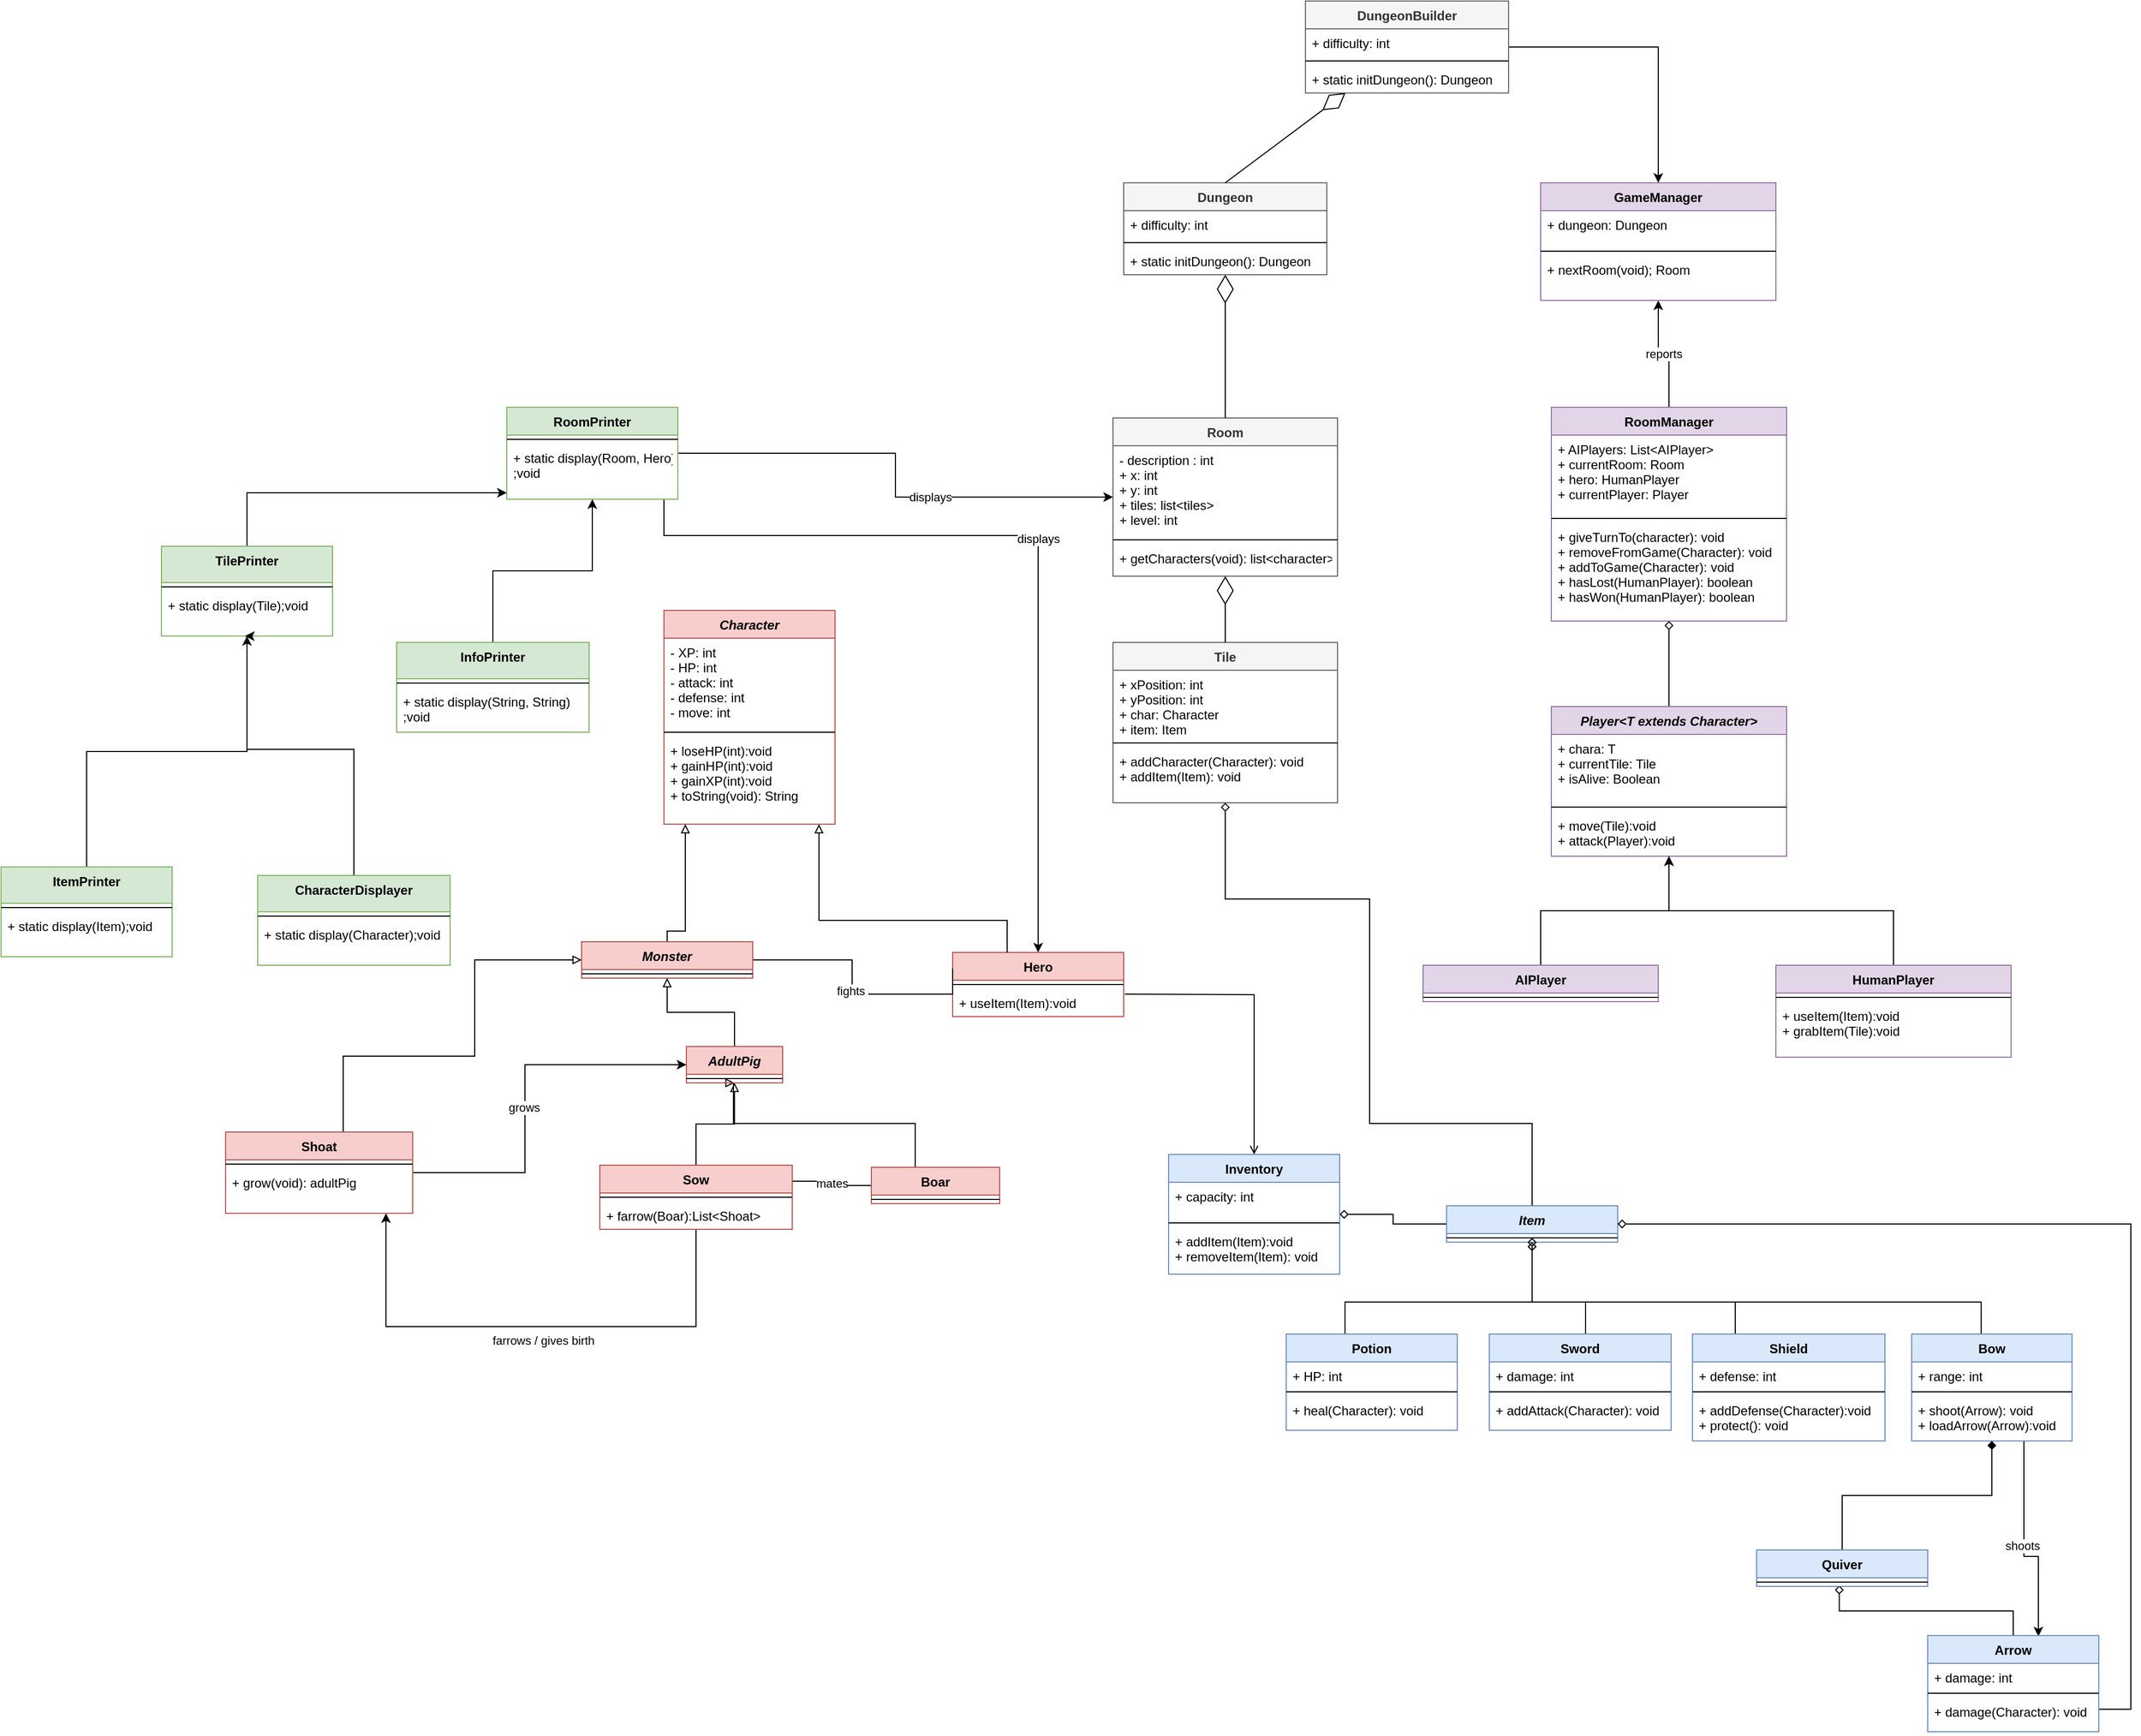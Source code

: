 <mxfile version="15.8.2" type="device"><diagram id="C5RBs43oDa-KdzZeNtuy" name="Page-1"><mxGraphModel dx="2862" dy="2024" grid="1" gridSize="10" guides="1" tooltips="1" connect="1" arrows="1" fold="1" page="1" pageScale="1" pageWidth="827" pageHeight="1169" math="0" shadow="0"><root><mxCell id="WIyWlLk6GJQsqaUBKTNV-0"/><mxCell id="WIyWlLk6GJQsqaUBKTNV-1" parent="WIyWlLk6GJQsqaUBKTNV-0"/><mxCell id="Ra0WpNmcFtBST2cFeMAc-4" value="Dungeon" style="swimlane;fontStyle=1;align=center;verticalAlign=top;childLayout=stackLayout;horizontal=1;startSize=26;horizontalStack=0;resizeParent=1;resizeParentMax=0;resizeLast=0;collapsible=1;marginBottom=0;fillColor=#f5f5f5;fontColor=#333333;strokeColor=#666666;" parent="WIyWlLk6GJQsqaUBKTNV-1" vertex="1"><mxGeometry x="590" y="30" width="190" height="86" as="geometry"/></mxCell><mxCell id="Ra0WpNmcFtBST2cFeMAc-5" value="+ difficulty: int" style="text;strokeColor=none;fillColor=none;align=left;verticalAlign=top;spacingLeft=4;spacingRight=4;overflow=hidden;rotatable=0;points=[[0,0.5],[1,0.5]];portConstraint=eastwest;" parent="Ra0WpNmcFtBST2cFeMAc-4" vertex="1"><mxGeometry y="26" width="190" height="26" as="geometry"/></mxCell><mxCell id="Ra0WpNmcFtBST2cFeMAc-6" value="" style="line;strokeWidth=1;fillColor=none;align=left;verticalAlign=middle;spacingTop=-1;spacingLeft=3;spacingRight=3;rotatable=0;labelPosition=right;points=[];portConstraint=eastwest;" parent="Ra0WpNmcFtBST2cFeMAc-4" vertex="1"><mxGeometry y="52" width="190" height="8" as="geometry"/></mxCell><mxCell id="Ra0WpNmcFtBST2cFeMAc-7" value="+ static initDungeon(): Dungeon" style="text;strokeColor=none;fillColor=none;align=left;verticalAlign=top;spacingLeft=4;spacingRight=4;overflow=hidden;rotatable=0;points=[[0,0.5],[1,0.5]];portConstraint=eastwest;" parent="Ra0WpNmcFtBST2cFeMAc-4" vertex="1"><mxGeometry y="60" width="190" height="26" as="geometry"/></mxCell><mxCell id="Ra0WpNmcFtBST2cFeMAc-8" value="Room" style="swimlane;fontStyle=1;align=center;verticalAlign=top;childLayout=stackLayout;horizontal=1;startSize=26;horizontalStack=0;resizeParent=1;resizeParentMax=0;resizeLast=0;collapsible=1;marginBottom=0;fillColor=#f5f5f5;fontColor=#333333;strokeColor=#666666;" parent="WIyWlLk6GJQsqaUBKTNV-1" vertex="1"><mxGeometry x="580" y="250" width="210" height="148" as="geometry"/></mxCell><mxCell id="gH329OQUfwkuAXoBpwUW-0" value="- description : int&#10;+ x: int&#10;+ y: int&#10;+ tiles: list&lt;tiles&gt;&#10;+ level: int" style="text;strokeColor=none;fillColor=none;align=left;verticalAlign=top;spacingLeft=4;spacingRight=4;overflow=hidden;rotatable=0;points=[[0,0.5],[1,0.5]];portConstraint=eastwest;fontColor=default;" parent="Ra0WpNmcFtBST2cFeMAc-8" vertex="1"><mxGeometry y="26" width="210" height="84" as="geometry"/></mxCell><mxCell id="Ra0WpNmcFtBST2cFeMAc-10" value="" style="line;strokeWidth=1;fillColor=none;align=left;verticalAlign=middle;spacingTop=-1;spacingLeft=3;spacingRight=3;rotatable=0;labelPosition=right;points=[];portConstraint=eastwest;" parent="Ra0WpNmcFtBST2cFeMAc-8" vertex="1"><mxGeometry y="110" width="210" height="8" as="geometry"/></mxCell><mxCell id="Ra0WpNmcFtBST2cFeMAc-11" value="+ getCharacters(void): list&lt;character&gt;" style="text;strokeColor=none;fillColor=none;align=left;verticalAlign=top;spacingLeft=4;spacingRight=4;overflow=hidden;rotatable=0;points=[[0,0.5],[1,0.5]];portConstraint=eastwest;fontColor=default;" parent="Ra0WpNmcFtBST2cFeMAc-8" vertex="1"><mxGeometry y="118" width="210" height="30" as="geometry"/></mxCell><mxCell id="Ra0WpNmcFtBST2cFeMAc-12" value="Tile" style="swimlane;fontStyle=1;align=center;verticalAlign=top;childLayout=stackLayout;horizontal=1;startSize=26;horizontalStack=0;resizeParent=1;resizeParentMax=0;resizeLast=0;collapsible=1;marginBottom=0;fillColor=#f5f5f5;fontColor=#333333;strokeColor=#666666;" parent="WIyWlLk6GJQsqaUBKTNV-1" vertex="1"><mxGeometry x="580" y="460" width="210" height="150" as="geometry"/></mxCell><mxCell id="Ra0WpNmcFtBST2cFeMAc-13" value="+ xPosition: int&#10;+ yPosition: int&#10;+ char: Character&#10;+ item: Item" style="text;strokeColor=none;fillColor=none;align=left;verticalAlign=top;spacingLeft=4;spacingRight=4;overflow=hidden;rotatable=0;points=[[0,0.5],[1,0.5]];portConstraint=eastwest;fontColor=default;" parent="Ra0WpNmcFtBST2cFeMAc-12" vertex="1"><mxGeometry y="26" width="210" height="64" as="geometry"/></mxCell><mxCell id="Ra0WpNmcFtBST2cFeMAc-14" value="" style="line;strokeWidth=1;fillColor=none;align=left;verticalAlign=middle;spacingTop=-1;spacingLeft=3;spacingRight=3;rotatable=0;labelPosition=right;points=[];portConstraint=eastwest;" parent="Ra0WpNmcFtBST2cFeMAc-12" vertex="1"><mxGeometry y="90" width="210" height="8" as="geometry"/></mxCell><mxCell id="Ra0WpNmcFtBST2cFeMAc-15" value="+ addCharacter(Character): void&#10;+ addItem(Item): void" style="text;strokeColor=none;fillColor=none;align=left;verticalAlign=top;spacingLeft=4;spacingRight=4;overflow=hidden;rotatable=0;points=[[0,0.5],[1,0.5]];portConstraint=eastwest;fontColor=default;" parent="Ra0WpNmcFtBST2cFeMAc-12" vertex="1"><mxGeometry y="98" width="210" height="52" as="geometry"/></mxCell><mxCell id="Ra0WpNmcFtBST2cFeMAc-17" value="" style="endArrow=diamondThin;endFill=0;endSize=24;html=1;rounded=0;exitX=0.5;exitY=0;exitDx=0;exitDy=0;" parent="WIyWlLk6GJQsqaUBKTNV-1" source="Ra0WpNmcFtBST2cFeMAc-8" target="Ra0WpNmcFtBST2cFeMAc-4" edge="1"><mxGeometry width="160" relative="1" as="geometry"><mxPoint x="600" y="260" as="sourcePoint"/><mxPoint x="760" y="260" as="targetPoint"/></mxGeometry></mxCell><mxCell id="Ra0WpNmcFtBST2cFeMAc-18" value="" style="endArrow=diamondThin;endFill=0;endSize=24;html=1;rounded=0;exitX=0.5;exitY=0;exitDx=0;exitDy=0;" parent="WIyWlLk6GJQsqaUBKTNV-1" source="Ra0WpNmcFtBST2cFeMAc-12" target="Ra0WpNmcFtBST2cFeMAc-8" edge="1"><mxGeometry width="160" relative="1" as="geometry"><mxPoint x="662" y="428" as="sourcePoint"/><mxPoint x="662" y="346" as="targetPoint"/></mxGeometry></mxCell><mxCell id="Ra0WpNmcFtBST2cFeMAc-20" value="Character" style="swimlane;fontStyle=3;align=center;verticalAlign=top;childLayout=stackLayout;horizontal=1;startSize=26;horizontalStack=0;resizeParent=1;resizeParentMax=0;resizeLast=0;collapsible=1;marginBottom=0;fillColor=#f8cecc;strokeColor=#b85450;fontColor=default;" parent="WIyWlLk6GJQsqaUBKTNV-1" vertex="1"><mxGeometry x="160" y="430" width="160" height="200" as="geometry"/></mxCell><mxCell id="Ra0WpNmcFtBST2cFeMAc-21" value="- XP: int&#10;- HP: int&#10;- attack: int&#10;- defense: int&#10;- move: int" style="text;strokeColor=none;fillColor=none;align=left;verticalAlign=top;spacingLeft=4;spacingRight=4;overflow=hidden;rotatable=0;points=[[0,0.5],[1,0.5]];portConstraint=eastwest;" parent="Ra0WpNmcFtBST2cFeMAc-20" vertex="1"><mxGeometry y="26" width="160" height="84" as="geometry"/></mxCell><mxCell id="Ra0WpNmcFtBST2cFeMAc-22" value="" style="line;strokeWidth=1;fillColor=none;align=left;verticalAlign=middle;spacingTop=-1;spacingLeft=3;spacingRight=3;rotatable=0;labelPosition=right;points=[];portConstraint=eastwest;" parent="Ra0WpNmcFtBST2cFeMAc-20" vertex="1"><mxGeometry y="110" width="160" height="8" as="geometry"/></mxCell><mxCell id="Ra0WpNmcFtBST2cFeMAc-23" value="+ loseHP(int):void&#10;+ gainHP(int):void&#10;+ gainXP(int):void&#10;+ toString(void): String" style="text;strokeColor=none;fillColor=none;align=left;verticalAlign=top;spacingLeft=4;spacingRight=4;overflow=hidden;rotatable=0;points=[[0,0.5],[1,0.5]];portConstraint=eastwest;fontColor=default;" parent="Ra0WpNmcFtBST2cFeMAc-20" vertex="1"><mxGeometry y="118" width="160" height="82" as="geometry"/></mxCell><mxCell id="Ra0WpNmcFtBST2cFeMAc-71" style="edgeStyle=orthogonalEdgeStyle;rounded=0;orthogonalLoop=1;jettySize=auto;html=1;entryX=0.5;entryY=0;entryDx=0;entryDy=0;endArrow=open;endFill=0;" parent="WIyWlLk6GJQsqaUBKTNV-1" target="Ra0WpNmcFtBST2cFeMAc-66" edge="1"><mxGeometry relative="1" as="geometry"><mxPoint x="591" y="789" as="sourcePoint"/><mxPoint x="811" y="789" as="targetPoint"/></mxGeometry></mxCell><mxCell id="Ra0WpNmcFtBST2cFeMAc-24" value="Hero" style="swimlane;fontStyle=1;align=center;verticalAlign=top;childLayout=stackLayout;horizontal=1;startSize=26;horizontalStack=0;resizeParent=1;resizeParentMax=0;resizeLast=0;collapsible=1;marginBottom=0;fillColor=#f8cecc;strokeColor=#b85450;fontColor=default;" parent="WIyWlLk6GJQsqaUBKTNV-1" vertex="1"><mxGeometry x="430" y="750" width="160" height="60" as="geometry"/></mxCell><mxCell id="Ra0WpNmcFtBST2cFeMAc-26" value="" style="line;strokeWidth=1;fillColor=none;align=left;verticalAlign=middle;spacingTop=-1;spacingLeft=3;spacingRight=3;rotatable=0;labelPosition=right;points=[];portConstraint=eastwest;" parent="Ra0WpNmcFtBST2cFeMAc-24" vertex="1"><mxGeometry y="26" width="160" height="8" as="geometry"/></mxCell><mxCell id="NSL0CPx2cBT7CAXPRguI-1" value="+ useItem(Item):void" style="text;strokeColor=none;fillColor=none;align=left;verticalAlign=top;spacingLeft=4;spacingRight=4;overflow=hidden;rotatable=0;points=[[0,0.5],[1,0.5]];portConstraint=eastwest;" parent="Ra0WpNmcFtBST2cFeMAc-24" vertex="1"><mxGeometry y="34" width="160" height="26" as="geometry"/></mxCell><mxCell id="Ra0WpNmcFtBST2cFeMAc-59" value="fights&amp;nbsp;" style="edgeStyle=orthogonalEdgeStyle;rounded=0;orthogonalLoop=1;jettySize=auto;html=1;entryX=0;entryY=0.25;entryDx=0;entryDy=0;endArrow=none;endFill=0;strokeColor=default;labelBackgroundColor=default;fontColor=default;" parent="WIyWlLk6GJQsqaUBKTNV-1" source="Ra0WpNmcFtBST2cFeMAc-28" target="Ra0WpNmcFtBST2cFeMAc-24" edge="1"><mxGeometry relative="1" as="geometry"><Array as="points"><mxPoint x="336" y="757"/><mxPoint x="336" y="789"/><mxPoint x="430" y="789"/></Array></mxGeometry></mxCell><mxCell id="Ra0WpNmcFtBST2cFeMAc-60" style="edgeStyle=orthogonalEdgeStyle;rounded=0;orthogonalLoop=1;jettySize=auto;html=1;endArrow=block;endFill=0;strokeColor=default;labelBackgroundColor=default;fontColor=default;" parent="WIyWlLk6GJQsqaUBKTNV-1" source="Ra0WpNmcFtBST2cFeMAc-28" target="Ra0WpNmcFtBST2cFeMAc-20" edge="1"><mxGeometry relative="1" as="geometry"><Array as="points"><mxPoint x="163" y="730"/><mxPoint x="180" y="730"/></Array></mxGeometry></mxCell><mxCell id="Ra0WpNmcFtBST2cFeMAc-28" value="Monster" style="swimlane;fontStyle=3;align=center;verticalAlign=top;childLayout=stackLayout;horizontal=1;startSize=26;horizontalStack=0;resizeParent=1;resizeParentMax=0;resizeLast=0;collapsible=1;marginBottom=0;fillColor=#f8cecc;strokeColor=#b85450;" parent="WIyWlLk6GJQsqaUBKTNV-1" vertex="1"><mxGeometry x="83" y="740" width="160" height="34" as="geometry"/></mxCell><mxCell id="Ra0WpNmcFtBST2cFeMAc-30" value="" style="line;strokeWidth=1;fillColor=none;align=left;verticalAlign=middle;spacingTop=-1;spacingLeft=3;spacingRight=3;rotatable=0;labelPosition=right;points=[];portConstraint=eastwest;" parent="Ra0WpNmcFtBST2cFeMAc-28" vertex="1"><mxGeometry y="26" width="160" height="8" as="geometry"/></mxCell><mxCell id="gH329OQUfwkuAXoBpwUW-19" style="edgeStyle=orthogonalEdgeStyle;rounded=0;orthogonalLoop=1;jettySize=auto;html=1;labelBackgroundColor=default;fontColor=default;strokeColor=default;endArrow=block;endFill=0;" parent="WIyWlLk6GJQsqaUBKTNV-1" source="Ra0WpNmcFtBST2cFeMAc-38" target="gH329OQUfwkuAXoBpwUW-26" edge="1"><mxGeometry relative="1" as="geometry"/></mxCell><mxCell id="gH329OQUfwkuAXoBpwUW-31" value="farrows / gives birth" style="edgeStyle=orthogonalEdgeStyle;rounded=0;orthogonalLoop=1;jettySize=auto;html=1;labelBackgroundColor=default;fontColor=default;endArrow=classic;endFill=1;strokeColor=default;" parent="WIyWlLk6GJQsqaUBKTNV-1" source="Ra0WpNmcFtBST2cFeMAc-38" target="gH329OQUfwkuAXoBpwUW-22" edge="1"><mxGeometry x="-0.039" y="13" relative="1" as="geometry"><Array as="points"><mxPoint x="190" y="1100"/><mxPoint x="-100" y="1100"/></Array><mxPoint as="offset"/></mxGeometry></mxCell><mxCell id="gH329OQUfwkuAXoBpwUW-33" value="mates" style="edgeStyle=orthogonalEdgeStyle;rounded=0;orthogonalLoop=1;jettySize=auto;html=1;labelBackgroundColor=default;fontColor=default;endArrow=none;endFill=0;strokeColor=default;exitX=1;exitY=0.25;exitDx=0;exitDy=0;" parent="WIyWlLk6GJQsqaUBKTNV-1" source="Ra0WpNmcFtBST2cFeMAc-38" target="Ra0WpNmcFtBST2cFeMAc-40" edge="1"><mxGeometry relative="1" as="geometry"/></mxCell><mxCell id="Ra0WpNmcFtBST2cFeMAc-38" value="Sow" style="swimlane;fontStyle=1;align=center;verticalAlign=top;childLayout=stackLayout;horizontal=1;startSize=26;horizontalStack=0;resizeParent=1;resizeParentMax=0;resizeLast=0;collapsible=1;marginBottom=0;fillColor=#f8cecc;strokeColor=#b85450;fontColor=default;" parent="WIyWlLk6GJQsqaUBKTNV-1" vertex="1"><mxGeometry x="100" y="949" width="180" height="60" as="geometry"/></mxCell><mxCell id="Ra0WpNmcFtBST2cFeMAc-39" value="" style="line;strokeWidth=1;fillColor=none;align=left;verticalAlign=middle;spacingTop=-1;spacingLeft=3;spacingRight=3;rotatable=0;labelPosition=right;points=[];portConstraint=eastwest;" parent="Ra0WpNmcFtBST2cFeMAc-38" vertex="1"><mxGeometry y="26" width="180" height="8" as="geometry"/></mxCell><mxCell id="gH329OQUfwkuAXoBpwUW-21" value="+ farrow(Boar):List&lt;Shoat&gt;" style="text;strokeColor=none;fillColor=none;align=left;verticalAlign=top;spacingLeft=4;spacingRight=4;overflow=hidden;rotatable=0;points=[[0,0.5],[1,0.5]];portConstraint=eastwest;fontColor=default;" parent="Ra0WpNmcFtBST2cFeMAc-38" vertex="1"><mxGeometry y="34" width="180" height="26" as="geometry"/></mxCell><mxCell id="gH329OQUfwkuAXoBpwUW-20" style="edgeStyle=orthogonalEdgeStyle;rounded=0;orthogonalLoop=1;jettySize=auto;html=1;labelBackgroundColor=default;fontColor=default;strokeColor=default;entryX=0.5;entryY=1;entryDx=0;entryDy=0;endArrow=block;endFill=0;" parent="WIyWlLk6GJQsqaUBKTNV-1" source="Ra0WpNmcFtBST2cFeMAc-40" target="gH329OQUfwkuAXoBpwUW-26" edge="1"><mxGeometry relative="1" as="geometry"><Array as="points"><mxPoint x="395" y="910"/><mxPoint x="225" y="910"/></Array></mxGeometry></mxCell><mxCell id="Ra0WpNmcFtBST2cFeMAc-40" value="Boar" style="swimlane;fontStyle=1;align=center;verticalAlign=top;childLayout=stackLayout;horizontal=1;startSize=26;horizontalStack=0;resizeParent=1;resizeParentMax=0;resizeLast=0;collapsible=1;marginBottom=0;fillColor=#f8cecc;strokeColor=#b85450;fontColor=default;" parent="WIyWlLk6GJQsqaUBKTNV-1" vertex="1"><mxGeometry x="354" y="951" width="120" height="34" as="geometry"/></mxCell><mxCell id="Ra0WpNmcFtBST2cFeMAc-41" value="" style="line;strokeWidth=1;fillColor=none;align=left;verticalAlign=middle;spacingTop=-1;spacingLeft=3;spacingRight=3;rotatable=0;labelPosition=right;points=[];portConstraint=eastwest;" parent="Ra0WpNmcFtBST2cFeMAc-40" vertex="1"><mxGeometry y="26" width="120" height="8" as="geometry"/></mxCell><mxCell id="Ra0WpNmcFtBST2cFeMAc-66" value="Inventory" style="swimlane;fontStyle=1;align=center;verticalAlign=top;childLayout=stackLayout;horizontal=1;startSize=26;horizontalStack=0;resizeParent=1;resizeParentMax=0;resizeLast=0;collapsible=1;marginBottom=0;fillColor=#dae8fc;strokeColor=#6c8ebf;fontColor=default;" parent="WIyWlLk6GJQsqaUBKTNV-1" vertex="1"><mxGeometry x="632" y="939" width="160" height="112" as="geometry"/></mxCell><mxCell id="NSL0CPx2cBT7CAXPRguI-3" value="+ capacity: int" style="text;strokeColor=none;fillColor=none;align=left;verticalAlign=top;spacingLeft=4;spacingRight=4;overflow=hidden;rotatable=0;points=[[0,0.5],[1,0.5]];portConstraint=eastwest;" parent="Ra0WpNmcFtBST2cFeMAc-66" vertex="1"><mxGeometry y="26" width="160" height="34" as="geometry"/></mxCell><mxCell id="Ra0WpNmcFtBST2cFeMAc-68" value="" style="line;strokeWidth=1;fillColor=none;align=left;verticalAlign=middle;spacingTop=-1;spacingLeft=3;spacingRight=3;rotatable=0;labelPosition=right;points=[];portConstraint=eastwest;" parent="Ra0WpNmcFtBST2cFeMAc-66" vertex="1"><mxGeometry y="60" width="160" height="8" as="geometry"/></mxCell><mxCell id="Ra0WpNmcFtBST2cFeMAc-74" value="+ addItem(Item):void&#10;+ removeItem(Item): void" style="text;strokeColor=none;fillColor=none;align=left;verticalAlign=top;spacingLeft=4;spacingRight=4;overflow=hidden;rotatable=0;points=[[0,0.5],[1,0.5]];portConstraint=eastwest;" parent="Ra0WpNmcFtBST2cFeMAc-66" vertex="1"><mxGeometry y="68" width="160" height="44" as="geometry"/></mxCell><mxCell id="Ra0WpNmcFtBST2cFeMAc-81" style="edgeStyle=orthogonalEdgeStyle;rounded=0;orthogonalLoop=1;jettySize=auto;html=1;endArrow=diamond;endFill=0;" parent="WIyWlLk6GJQsqaUBKTNV-1" source="Ra0WpNmcFtBST2cFeMAc-76" target="Ra0WpNmcFtBST2cFeMAc-66" edge="1"><mxGeometry relative="1" as="geometry"/></mxCell><mxCell id="Ra0WpNmcFtBST2cFeMAc-96" style="edgeStyle=orthogonalEdgeStyle;rounded=0;orthogonalLoop=1;jettySize=auto;html=1;endArrow=diamond;endFill=0;strokeColor=default;labelBackgroundColor=default;fontColor=default;" parent="WIyWlLk6GJQsqaUBKTNV-1" source="Ra0WpNmcFtBST2cFeMAc-76" target="Ra0WpNmcFtBST2cFeMAc-12" edge="1"><mxGeometry relative="1" as="geometry"><Array as="points"><mxPoint x="972" y="910"/><mxPoint x="820" y="910"/><mxPoint x="820" y="700"/><mxPoint x="685" y="700"/></Array></mxGeometry></mxCell><mxCell id="Ra0WpNmcFtBST2cFeMAc-76" value="Item" style="swimlane;fontStyle=3;align=center;verticalAlign=top;childLayout=stackLayout;horizontal=1;startSize=26;horizontalStack=0;resizeParent=1;resizeParentMax=0;resizeLast=0;collapsible=1;marginBottom=0;fillColor=#dae8fc;strokeColor=#6c8ebf;" parent="WIyWlLk6GJQsqaUBKTNV-1" vertex="1"><mxGeometry x="892" y="987" width="160" height="34" as="geometry"/></mxCell><mxCell id="Ra0WpNmcFtBST2cFeMAc-78" value="" style="line;strokeWidth=1;fillColor=none;align=left;verticalAlign=middle;spacingTop=-1;spacingLeft=3;spacingRight=3;rotatable=0;labelPosition=right;points=[];portConstraint=eastwest;" parent="Ra0WpNmcFtBST2cFeMAc-76" vertex="1"><mxGeometry y="26" width="160" height="8" as="geometry"/></mxCell><mxCell id="Ra0WpNmcFtBST2cFeMAc-84" style="edgeStyle=orthogonalEdgeStyle;rounded=0;orthogonalLoop=1;jettySize=auto;html=1;endArrow=diamond;endFill=0;" parent="WIyWlLk6GJQsqaUBKTNV-1" source="Ra0WpNmcFtBST2cFeMAc-82" target="Ra0WpNmcFtBST2cFeMAc-76" edge="1"><mxGeometry relative="1" as="geometry"><Array as="points"><mxPoint x="797" y="1077"/><mxPoint x="972" y="1077"/></Array></mxGeometry></mxCell><mxCell id="Ra0WpNmcFtBST2cFeMAc-82" value="Potion" style="swimlane;fontStyle=1;align=center;verticalAlign=top;childLayout=stackLayout;horizontal=1;startSize=26;horizontalStack=0;resizeParent=1;resizeParentMax=0;resizeLast=0;collapsible=1;marginBottom=0;fillColor=#dae8fc;strokeColor=#6c8ebf;" parent="WIyWlLk6GJQsqaUBKTNV-1" vertex="1"><mxGeometry x="742" y="1107" width="160" height="90" as="geometry"/></mxCell><mxCell id="ONA8UEcfbcCR8e6bUTJ_-0" value="+ HP: int" style="text;strokeColor=none;fillColor=none;align=left;verticalAlign=top;spacingLeft=4;spacingRight=4;overflow=hidden;rotatable=0;points=[[0,0.5],[1,0.5]];portConstraint=eastwest;" parent="Ra0WpNmcFtBST2cFeMAc-82" vertex="1"><mxGeometry y="26" width="160" height="24" as="geometry"/></mxCell><mxCell id="Ra0WpNmcFtBST2cFeMAc-83" value="" style="line;strokeWidth=1;fillColor=none;align=left;verticalAlign=middle;spacingTop=-1;spacingLeft=3;spacingRight=3;rotatable=0;labelPosition=right;points=[];portConstraint=eastwest;" parent="Ra0WpNmcFtBST2cFeMAc-82" vertex="1"><mxGeometry y="50" width="160" height="8" as="geometry"/></mxCell><mxCell id="ONA8UEcfbcCR8e6bUTJ_-3" value="+ heal(Character): void" style="text;strokeColor=none;fillColor=none;align=left;verticalAlign=top;spacingLeft=4;spacingRight=4;overflow=hidden;rotatable=0;points=[[0,0.5],[1,0.5]];portConstraint=eastwest;" parent="Ra0WpNmcFtBST2cFeMAc-82" vertex="1"><mxGeometry y="58" width="160" height="32" as="geometry"/></mxCell><mxCell id="Ra0WpNmcFtBST2cFeMAc-88" style="edgeStyle=orthogonalEdgeStyle;rounded=0;orthogonalLoop=1;jettySize=auto;html=1;endArrow=diamond;endFill=0;" parent="WIyWlLk6GJQsqaUBKTNV-1" source="Ra0WpNmcFtBST2cFeMAc-85" target="Ra0WpNmcFtBST2cFeMAc-76" edge="1"><mxGeometry relative="1" as="geometry"><Array as="points"><mxPoint x="1022" y="1077"/><mxPoint x="972" y="1077"/></Array></mxGeometry></mxCell><mxCell id="Ra0WpNmcFtBST2cFeMAc-85" value="Sword" style="swimlane;fontStyle=1;align=center;verticalAlign=top;childLayout=stackLayout;horizontal=1;startSize=26;horizontalStack=0;resizeParent=1;resizeParentMax=0;resizeLast=0;collapsible=1;marginBottom=0;fillColor=#dae8fc;strokeColor=#6c8ebf;" parent="WIyWlLk6GJQsqaUBKTNV-1" vertex="1"><mxGeometry x="932" y="1107" width="170" height="90" as="geometry"/></mxCell><mxCell id="ONA8UEcfbcCR8e6bUTJ_-1" value="+ damage: int" style="text;strokeColor=none;fillColor=none;align=left;verticalAlign=top;spacingLeft=4;spacingRight=4;overflow=hidden;rotatable=0;points=[[0,0.5],[1,0.5]];portConstraint=eastwest;" parent="Ra0WpNmcFtBST2cFeMAc-85" vertex="1"><mxGeometry y="26" width="170" height="24" as="geometry"/></mxCell><mxCell id="Ra0WpNmcFtBST2cFeMAc-86" value="" style="line;strokeWidth=1;fillColor=none;align=left;verticalAlign=middle;spacingTop=-1;spacingLeft=3;spacingRight=3;rotatable=0;labelPosition=right;points=[];portConstraint=eastwest;" parent="Ra0WpNmcFtBST2cFeMAc-85" vertex="1"><mxGeometry y="50" width="170" height="8" as="geometry"/></mxCell><mxCell id="Kwb9sThJgDxmGf1kKfS5-1" value="+ addAttack(Character): void" style="text;strokeColor=none;fillColor=none;align=left;verticalAlign=top;spacingLeft=4;spacingRight=4;overflow=hidden;rotatable=0;points=[[0,0.5],[1,0.5]];portConstraint=eastwest;" parent="Ra0WpNmcFtBST2cFeMAc-85" vertex="1"><mxGeometry y="58" width="170" height="32" as="geometry"/></mxCell><mxCell id="Ra0WpNmcFtBST2cFeMAc-91" style="edgeStyle=orthogonalEdgeStyle;rounded=0;orthogonalLoop=1;jettySize=auto;html=1;endArrow=diamond;endFill=0;" parent="WIyWlLk6GJQsqaUBKTNV-1" source="Ra0WpNmcFtBST2cFeMAc-89" edge="1"><mxGeometry relative="1" as="geometry"><mxPoint x="972" y="1017" as="targetPoint"/><Array as="points"><mxPoint x="1162" y="1077"/><mxPoint x="972" y="1077"/></Array></mxGeometry></mxCell><mxCell id="Ra0WpNmcFtBST2cFeMAc-89" value="Shield" style="swimlane;fontStyle=1;align=center;verticalAlign=top;childLayout=stackLayout;horizontal=1;startSize=26;horizontalStack=0;resizeParent=1;resizeParentMax=0;resizeLast=0;collapsible=1;marginBottom=0;fillColor=#dae8fc;strokeColor=#6c8ebf;" parent="WIyWlLk6GJQsqaUBKTNV-1" vertex="1"><mxGeometry x="1122" y="1107" width="180" height="100" as="geometry"/></mxCell><mxCell id="ONA8UEcfbcCR8e6bUTJ_-5" value="+ defense: int" style="text;strokeColor=none;fillColor=none;align=left;verticalAlign=top;spacingLeft=4;spacingRight=4;overflow=hidden;rotatable=0;points=[[0,0.5],[1,0.5]];portConstraint=eastwest;" parent="Ra0WpNmcFtBST2cFeMAc-89" vertex="1"><mxGeometry y="26" width="180" height="24" as="geometry"/></mxCell><mxCell id="Ra0WpNmcFtBST2cFeMAc-90" value="" style="line;strokeWidth=1;fillColor=none;align=left;verticalAlign=middle;spacingTop=-1;spacingLeft=3;spacingRight=3;rotatable=0;labelPosition=right;points=[];portConstraint=eastwest;" parent="Ra0WpNmcFtBST2cFeMAc-89" vertex="1"><mxGeometry y="50" width="180" height="8" as="geometry"/></mxCell><mxCell id="ONA8UEcfbcCR8e6bUTJ_-10" value="+ addDefense(Character):void&#10;+ protect(): void" style="text;strokeColor=none;fillColor=none;align=left;verticalAlign=top;spacingLeft=4;spacingRight=4;overflow=hidden;rotatable=0;points=[[0,0.5],[1,0.5]];portConstraint=eastwest;" parent="Ra0WpNmcFtBST2cFeMAc-89" vertex="1"><mxGeometry y="58" width="180" height="42" as="geometry"/></mxCell><mxCell id="Ra0WpNmcFtBST2cFeMAc-94" style="edgeStyle=orthogonalEdgeStyle;rounded=0;orthogonalLoop=1;jettySize=auto;html=1;endArrow=diamond;endFill=0;" parent="WIyWlLk6GJQsqaUBKTNV-1" source="Ra0WpNmcFtBST2cFeMAc-92" edge="1"><mxGeometry relative="1" as="geometry"><mxPoint x="972" y="1017" as="targetPoint"/><Array as="points"><mxPoint x="1392" y="1077"/><mxPoint x="972" y="1077"/></Array></mxGeometry></mxCell><mxCell id="Kwb9sThJgDxmGf1kKfS5-7" value="shoots&amp;nbsp;" style="edgeStyle=orthogonalEdgeStyle;rounded=0;orthogonalLoop=1;jettySize=auto;html=1;entryX=0.647;entryY=0.009;entryDx=0;entryDy=0;entryPerimeter=0;" parent="WIyWlLk6GJQsqaUBKTNV-1" source="Ra0WpNmcFtBST2cFeMAc-92" target="ONA8UEcfbcCR8e6bUTJ_-11" edge="1"><mxGeometry relative="1" as="geometry"><Array as="points"><mxPoint x="1432" y="1315"/><mxPoint x="1445" y="1315"/></Array></mxGeometry></mxCell><mxCell id="Ra0WpNmcFtBST2cFeMAc-92" value="Bow" style="swimlane;fontStyle=1;align=center;verticalAlign=top;childLayout=stackLayout;horizontal=1;startSize=26;horizontalStack=0;resizeParent=1;resizeParentMax=0;resizeLast=0;collapsible=1;marginBottom=0;fillColor=#dae8fc;strokeColor=#6c8ebf;" parent="WIyWlLk6GJQsqaUBKTNV-1" vertex="1"><mxGeometry x="1327" y="1107" width="150" height="100" as="geometry"/></mxCell><mxCell id="ONA8UEcfbcCR8e6bUTJ_-9" value="+ range: int" style="text;strokeColor=none;fillColor=none;align=left;verticalAlign=top;spacingLeft=4;spacingRight=4;overflow=hidden;rotatable=0;points=[[0,0.5],[1,0.5]];portConstraint=eastwest;" parent="Ra0WpNmcFtBST2cFeMAc-92" vertex="1"><mxGeometry y="26" width="150" height="24" as="geometry"/></mxCell><mxCell id="Ra0WpNmcFtBST2cFeMAc-93" value="" style="line;strokeWidth=1;fillColor=none;align=left;verticalAlign=middle;spacingTop=-1;spacingLeft=3;spacingRight=3;rotatable=0;labelPosition=right;points=[];portConstraint=eastwest;" parent="Ra0WpNmcFtBST2cFeMAc-92" vertex="1"><mxGeometry y="50" width="150" height="8" as="geometry"/></mxCell><mxCell id="ONA8UEcfbcCR8e6bUTJ_-8" value="+ shoot(Arrow): void&#10;+ loadArrow(Arrow):void" style="text;strokeColor=none;fillColor=none;align=left;verticalAlign=top;spacingLeft=4;spacingRight=4;overflow=hidden;rotatable=0;points=[[0,0.5],[1,0.5]];portConstraint=eastwest;" parent="Ra0WpNmcFtBST2cFeMAc-92" vertex="1"><mxGeometry y="58" width="150" height="42" as="geometry"/></mxCell><mxCell id="NSL0CPx2cBT7CAXPRguI-0" style="edgeStyle=orthogonalEdgeStyle;rounded=0;orthogonalLoop=1;jettySize=auto;html=1;endArrow=block;endFill=0;strokeColor=default;labelBackgroundColor=default;fontColor=default;" parent="WIyWlLk6GJQsqaUBKTNV-1" target="Ra0WpNmcFtBST2cFeMAc-20" edge="1"><mxGeometry relative="1" as="geometry"><mxPoint x="481" y="750" as="sourcePoint"/><mxPoint x="305" y="670" as="targetPoint"/><Array as="points"><mxPoint x="481" y="720"/><mxPoint x="305" y="720"/></Array></mxGeometry></mxCell><mxCell id="ONA8UEcfbcCR8e6bUTJ_-14" style="edgeStyle=orthogonalEdgeStyle;rounded=0;orthogonalLoop=1;jettySize=auto;html=1;endArrow=diamond;endFill=0;entryX=0.483;entryY=0.9;entryDx=0;entryDy=0;entryPerimeter=0;" parent="WIyWlLk6GJQsqaUBKTNV-1" source="ONA8UEcfbcCR8e6bUTJ_-11" target="Kwb9sThJgDxmGf1kKfS5-5" edge="1"><mxGeometry relative="1" as="geometry"/></mxCell><mxCell id="VcWCN3NWDxHSHyZv0Rnw-1" style="edgeStyle=orthogonalEdgeStyle;rounded=0;orthogonalLoop=1;jettySize=auto;html=1;entryX=1;entryY=0.5;entryDx=0;entryDy=0;labelBackgroundColor=default;fontColor=default;strokeColor=default;endArrow=diamond;endFill=0;" parent="WIyWlLk6GJQsqaUBKTNV-1" source="ONA8UEcfbcCR8e6bUTJ_-11" target="Ra0WpNmcFtBST2cFeMAc-76" edge="1"><mxGeometry relative="1" as="geometry"><Array as="points"><mxPoint x="1532" y="1458"/><mxPoint x="1532" y="1004"/></Array></mxGeometry></mxCell><mxCell id="ONA8UEcfbcCR8e6bUTJ_-11" value="Arrow" style="swimlane;fontStyle=1;align=center;verticalAlign=top;childLayout=stackLayout;horizontal=1;startSize=26;horizontalStack=0;resizeParent=1;resizeParentMax=0;resizeLast=0;collapsible=1;marginBottom=0;fillColor=#dae8fc;strokeColor=#6c8ebf;fontColor=default;" parent="WIyWlLk6GJQsqaUBKTNV-1" vertex="1"><mxGeometry x="1342" y="1389" width="160" height="90" as="geometry"/></mxCell><mxCell id="ONA8UEcfbcCR8e6bUTJ_-12" value="+ damage: int" style="text;strokeColor=none;fillColor=none;align=left;verticalAlign=top;spacingLeft=4;spacingRight=4;overflow=hidden;rotatable=0;points=[[0,0.5],[1,0.5]];portConstraint=eastwest;" parent="ONA8UEcfbcCR8e6bUTJ_-11" vertex="1"><mxGeometry y="26" width="160" height="24" as="geometry"/></mxCell><mxCell id="ONA8UEcfbcCR8e6bUTJ_-13" value="" style="line;strokeWidth=1;fillColor=none;align=left;verticalAlign=middle;spacingTop=-1;spacingLeft=3;spacingRight=3;rotatable=0;labelPosition=right;points=[];portConstraint=eastwest;" parent="ONA8UEcfbcCR8e6bUTJ_-11" vertex="1"><mxGeometry y="50" width="160" height="8" as="geometry"/></mxCell><mxCell id="Kwb9sThJgDxmGf1kKfS5-2" value="+ damage(Character): void" style="text;strokeColor=none;fillColor=none;align=left;verticalAlign=top;spacingLeft=4;spacingRight=4;overflow=hidden;rotatable=0;points=[[0,0.5],[1,0.5]];portConstraint=eastwest;" parent="ONA8UEcfbcCR8e6bUTJ_-11" vertex="1"><mxGeometry y="58" width="160" height="32" as="geometry"/></mxCell><mxCell id="Kwb9sThJgDxmGf1kKfS5-8" style="edgeStyle=orthogonalEdgeStyle;rounded=0;orthogonalLoop=1;jettySize=auto;html=1;endArrow=diamond;endFill=1;" parent="WIyWlLk6GJQsqaUBKTNV-1" source="Kwb9sThJgDxmGf1kKfS5-3" target="Ra0WpNmcFtBST2cFeMAc-92" edge="1"><mxGeometry relative="1" as="geometry"/></mxCell><mxCell id="Kwb9sThJgDxmGf1kKfS5-3" value="Quiver" style="swimlane;fontStyle=1;align=center;verticalAlign=top;childLayout=stackLayout;horizontal=1;startSize=26;horizontalStack=0;resizeParent=1;resizeParentMax=0;resizeLast=0;collapsible=1;marginBottom=0;fillColor=#dae8fc;strokeColor=#6c8ebf;" parent="WIyWlLk6GJQsqaUBKTNV-1" vertex="1"><mxGeometry x="1182" y="1309" width="160" height="34" as="geometry"/></mxCell><mxCell id="Kwb9sThJgDxmGf1kKfS5-5" value="" style="line;strokeWidth=1;fillColor=none;align=left;verticalAlign=middle;spacingTop=-1;spacingLeft=3;spacingRight=3;rotatable=0;labelPosition=right;points=[];portConstraint=eastwest;" parent="Kwb9sThJgDxmGf1kKfS5-3" vertex="1"><mxGeometry y="26" width="160" height="8" as="geometry"/></mxCell><mxCell id="JvUbHPpOgoqIIfKXR_v9-4" style="edgeStyle=orthogonalEdgeStyle;rounded=0;orthogonalLoop=1;jettySize=auto;html=1;" parent="WIyWlLk6GJQsqaUBKTNV-1" source="JvUbHPpOgoqIIfKXR_v9-0" target="Ra0WpNmcFtBST2cFeMAc-8" edge="1"><mxGeometry relative="1" as="geometry"/></mxCell><mxCell id="JvUbHPpOgoqIIfKXR_v9-5" value="displays" style="edgeLabel;html=1;align=center;verticalAlign=middle;resizable=0;points=[];" parent="JvUbHPpOgoqIIfKXR_v9-4" vertex="1" connectable="0"><mxGeometry x="0.239" relative="1" as="geometry"><mxPoint x="-1" as="offset"/></mxGeometry></mxCell><mxCell id="P2-OnjzZVJ0QlCt3M9Bn-4" style="edgeStyle=orthogonalEdgeStyle;rounded=0;orthogonalLoop=1;jettySize=auto;html=1;entryX=0.5;entryY=0;entryDx=0;entryDy=0;strokeColor=default;labelBackgroundColor=default;fontColor=default;" parent="WIyWlLk6GJQsqaUBKTNV-1" source="JvUbHPpOgoqIIfKXR_v9-0" target="Ra0WpNmcFtBST2cFeMAc-24" edge="1"><mxGeometry relative="1" as="geometry"><Array as="points"><mxPoint x="160" y="360"/><mxPoint x="510" y="360"/></Array></mxGeometry></mxCell><mxCell id="P2-OnjzZVJ0QlCt3M9Bn-5" value="displays" style="edgeLabel;html=1;align=center;verticalAlign=middle;resizable=0;points=[];" parent="P2-OnjzZVJ0QlCt3M9Bn-4" vertex="1" connectable="0"><mxGeometry x="-0.011" y="-3" relative="1" as="geometry"><mxPoint x="1" as="offset"/></mxGeometry></mxCell><mxCell id="JvUbHPpOgoqIIfKXR_v9-0" value="RoomPrinter" style="swimlane;fontStyle=1;align=center;verticalAlign=top;childLayout=stackLayout;horizontal=1;startSize=26;horizontalStack=0;resizeParent=1;resizeParentMax=0;resizeLast=0;collapsible=1;marginBottom=0;fillColor=#d5e8d4;strokeColor=#82b366;" parent="WIyWlLk6GJQsqaUBKTNV-1" vertex="1"><mxGeometry x="13" y="240" width="160" height="86" as="geometry"/></mxCell><mxCell id="JvUbHPpOgoqIIfKXR_v9-2" value="" style="line;strokeWidth=1;fillColor=none;align=left;verticalAlign=middle;spacingTop=-1;spacingLeft=3;spacingRight=3;rotatable=0;labelPosition=right;points=[];portConstraint=eastwest;" parent="JvUbHPpOgoqIIfKXR_v9-0" vertex="1"><mxGeometry y="26" width="160" height="8" as="geometry"/></mxCell><mxCell id="JvUbHPpOgoqIIfKXR_v9-16" value="+ static display(Room, Hero)&#10;;void" style="text;strokeColor=none;fillColor=none;align=left;verticalAlign=top;spacingLeft=4;spacingRight=4;overflow=hidden;rotatable=0;points=[[0,0.5],[1,0.5]];portConstraint=eastwest;" parent="JvUbHPpOgoqIIfKXR_v9-0" vertex="1"><mxGeometry y="34" width="160" height="52" as="geometry"/></mxCell><mxCell id="JvUbHPpOgoqIIfKXR_v9-30" style="edgeStyle=orthogonalEdgeStyle;rounded=0;orthogonalLoop=1;jettySize=auto;html=1;" parent="WIyWlLk6GJQsqaUBKTNV-1" source="JvUbHPpOgoqIIfKXR_v9-6" target="JvUbHPpOgoqIIfKXR_v9-9" edge="1"><mxGeometry relative="1" as="geometry"/></mxCell><mxCell id="JvUbHPpOgoqIIfKXR_v9-6" value="ItemPrinter" style="swimlane;fontStyle=1;align=center;verticalAlign=top;childLayout=stackLayout;horizontal=1;startSize=34;horizontalStack=0;resizeParent=1;resizeParentMax=0;resizeLast=0;collapsible=1;marginBottom=0;fillColor=#d5e8d4;strokeColor=#82b366;" parent="WIyWlLk6GJQsqaUBKTNV-1" vertex="1"><mxGeometry x="-460" y="670" width="160" height="84" as="geometry"/></mxCell><mxCell id="JvUbHPpOgoqIIfKXR_v9-7" value="" style="line;strokeWidth=1;fillColor=none;align=left;verticalAlign=middle;spacingTop=-1;spacingLeft=3;spacingRight=3;rotatable=0;labelPosition=right;points=[];portConstraint=eastwest;" parent="JvUbHPpOgoqIIfKXR_v9-6" vertex="1"><mxGeometry y="34" width="160" height="8" as="geometry"/></mxCell><mxCell id="JvUbHPpOgoqIIfKXR_v9-23" value="+ static display(Item);void" style="text;strokeColor=none;fillColor=none;align=left;verticalAlign=top;spacingLeft=4;spacingRight=4;overflow=hidden;rotatable=0;points=[[0,0.5],[1,0.5]];portConstraint=eastwest;" parent="JvUbHPpOgoqIIfKXR_v9-6" vertex="1"><mxGeometry y="42" width="160" height="42" as="geometry"/></mxCell><mxCell id="JvUbHPpOgoqIIfKXR_v9-29" style="edgeStyle=orthogonalEdgeStyle;rounded=0;orthogonalLoop=1;jettySize=auto;html=1;" parent="WIyWlLk6GJQsqaUBKTNV-1" source="JvUbHPpOgoqIIfKXR_v9-9" target="JvUbHPpOgoqIIfKXR_v9-0" edge="1"><mxGeometry relative="1" as="geometry"><Array as="points"><mxPoint x="-230" y="320"/></Array></mxGeometry></mxCell><mxCell id="JvUbHPpOgoqIIfKXR_v9-9" value="TilePrinter" style="swimlane;fontStyle=1;align=center;verticalAlign=top;childLayout=stackLayout;horizontal=1;startSize=34;horizontalStack=0;resizeParent=1;resizeParentMax=0;resizeLast=0;collapsible=1;marginBottom=0;fillColor=#d5e8d4;strokeColor=#82b366;" parent="WIyWlLk6GJQsqaUBKTNV-1" vertex="1"><mxGeometry x="-310" y="370" width="160" height="84" as="geometry"/></mxCell><mxCell id="JvUbHPpOgoqIIfKXR_v9-10" value="" style="line;strokeWidth=1;fillColor=none;align=left;verticalAlign=middle;spacingTop=-1;spacingLeft=3;spacingRight=3;rotatable=0;labelPosition=right;points=[];portConstraint=eastwest;" parent="JvUbHPpOgoqIIfKXR_v9-9" vertex="1"><mxGeometry y="34" width="160" height="8" as="geometry"/></mxCell><mxCell id="JvUbHPpOgoqIIfKXR_v9-25" value="+ static display(Tile);void" style="text;strokeColor=none;fillColor=none;align=left;verticalAlign=top;spacingLeft=4;spacingRight=4;overflow=hidden;rotatable=0;points=[[0,0.5],[1,0.5]];portConstraint=eastwest;" parent="JvUbHPpOgoqIIfKXR_v9-9" vertex="1"><mxGeometry y="42" width="160" height="42" as="geometry"/></mxCell><mxCell id="JvUbHPpOgoqIIfKXR_v9-35" style="edgeStyle=orthogonalEdgeStyle;rounded=0;orthogonalLoop=1;jettySize=auto;html=1;entryX=0.488;entryY=0.999;entryDx=0;entryDy=0;entryPerimeter=0;" parent="WIyWlLk6GJQsqaUBKTNV-1" target="JvUbHPpOgoqIIfKXR_v9-25" edge="1"><mxGeometry relative="1" as="geometry"><mxPoint x="-110" y="681" as="sourcePoint"/><mxPoint x="-230.0" y="499.0" as="targetPoint"/><Array as="points"><mxPoint x="-130" y="681"/><mxPoint x="-130" y="560"/><mxPoint x="-230" y="560"/><mxPoint x="-230" y="454"/></Array></mxGeometry></mxCell><mxCell id="JvUbHPpOgoqIIfKXR_v9-31" value="CharacterDisplayer" style="swimlane;fontStyle=1;align=center;verticalAlign=top;childLayout=stackLayout;horizontal=1;startSize=34;horizontalStack=0;resizeParent=1;resizeParentMax=0;resizeLast=0;collapsible=1;marginBottom=0;fillColor=#d5e8d4;strokeColor=#82b366;" parent="WIyWlLk6GJQsqaUBKTNV-1" vertex="1"><mxGeometry x="-220" y="678" width="180" height="84" as="geometry"/></mxCell><mxCell id="JvUbHPpOgoqIIfKXR_v9-33" value="" style="line;strokeWidth=1;fillColor=none;align=left;verticalAlign=middle;spacingTop=-1;spacingLeft=3;spacingRight=3;rotatable=0;labelPosition=right;points=[];portConstraint=eastwest;" parent="JvUbHPpOgoqIIfKXR_v9-31" vertex="1"><mxGeometry y="34" width="180" height="8" as="geometry"/></mxCell><mxCell id="JvUbHPpOgoqIIfKXR_v9-34" value="+ static display(Character);void" style="text;strokeColor=none;fillColor=none;align=left;verticalAlign=top;spacingLeft=4;spacingRight=4;overflow=hidden;rotatable=0;points=[[0,0.5],[1,0.5]];portConstraint=eastwest;fontColor=default;" parent="JvUbHPpOgoqIIfKXR_v9-31" vertex="1"><mxGeometry y="42" width="180" height="42" as="geometry"/></mxCell><mxCell id="JvUbHPpOgoqIIfKXR_v9-40" style="edgeStyle=orthogonalEdgeStyle;rounded=0;orthogonalLoop=1;jettySize=auto;html=1;" parent="WIyWlLk6GJQsqaUBKTNV-1" source="JvUbHPpOgoqIIfKXR_v9-36" target="JvUbHPpOgoqIIfKXR_v9-0" edge="1"><mxGeometry relative="1" as="geometry"/></mxCell><mxCell id="JvUbHPpOgoqIIfKXR_v9-36" value="InfoPrinter" style="swimlane;fontStyle=1;align=center;verticalAlign=top;childLayout=stackLayout;horizontal=1;startSize=34;horizontalStack=0;resizeParent=1;resizeParentMax=0;resizeLast=0;collapsible=1;marginBottom=0;fillColor=#d5e8d4;strokeColor=#82b366;" parent="WIyWlLk6GJQsqaUBKTNV-1" vertex="1"><mxGeometry x="-90" y="460" width="180" height="84" as="geometry"/></mxCell><mxCell id="JvUbHPpOgoqIIfKXR_v9-38" value="" style="line;strokeWidth=1;fillColor=none;align=left;verticalAlign=middle;spacingTop=-1;spacingLeft=3;spacingRight=3;rotatable=0;labelPosition=right;points=[];portConstraint=eastwest;" parent="JvUbHPpOgoqIIfKXR_v9-36" vertex="1"><mxGeometry y="34" width="180" height="8" as="geometry"/></mxCell><mxCell id="JvUbHPpOgoqIIfKXR_v9-39" value="+ static display(String, String)&#10;;void" style="text;strokeColor=none;fillColor=none;align=left;verticalAlign=top;spacingLeft=4;spacingRight=4;overflow=hidden;rotatable=0;points=[[0,0.5],[1,0.5]];portConstraint=eastwest;" parent="JvUbHPpOgoqIIfKXR_v9-36" vertex="1"><mxGeometry y="42" width="180" height="42" as="geometry"/></mxCell><mxCell id="gH329OQUfwkuAXoBpwUW-15" value="reports" style="edgeStyle=orthogonalEdgeStyle;rounded=0;orthogonalLoop=1;jettySize=auto;html=1;labelBackgroundColor=default;fontColor=default;strokeColor=default;" parent="WIyWlLk6GJQsqaUBKTNV-1" source="gH329OQUfwkuAXoBpwUW-1" target="gH329OQUfwkuAXoBpwUW-9" edge="1"><mxGeometry relative="1" as="geometry"/></mxCell><mxCell id="gH329OQUfwkuAXoBpwUW-1" value="RoomManager" style="swimlane;fontStyle=1;align=center;verticalAlign=top;childLayout=stackLayout;horizontal=1;startSize=26;horizontalStack=0;resizeParent=1;resizeParentMax=0;resizeLast=0;collapsible=1;marginBottom=0;fillColor=#e1d5e7;strokeColor=#9673a6;fontColor=default;" parent="WIyWlLk6GJQsqaUBKTNV-1" vertex="1"><mxGeometry x="990" y="240" width="220" height="200" as="geometry"/></mxCell><mxCell id="gH329OQUfwkuAXoBpwUW-5" value="+ AIPlayers: List&lt;AIPlayer&gt;&#10;+ currentRoom: Room&#10;+ hero: HumanPlayer&#10;+ currentPlayer: Player" style="text;strokeColor=none;fillColor=none;align=left;verticalAlign=top;spacingLeft=4;spacingRight=4;overflow=hidden;rotatable=0;points=[[0,0.5],[1,0.5]];portConstraint=eastwest;fontColor=default;" parent="gH329OQUfwkuAXoBpwUW-1" vertex="1"><mxGeometry y="26" width="220" height="74" as="geometry"/></mxCell><mxCell id="gH329OQUfwkuAXoBpwUW-3" value="" style="line;strokeWidth=1;fillColor=none;align=left;verticalAlign=middle;spacingTop=-1;spacingLeft=3;spacingRight=3;rotatable=0;labelPosition=right;points=[];portConstraint=eastwest;" parent="gH329OQUfwkuAXoBpwUW-1" vertex="1"><mxGeometry y="100" width="220" height="8" as="geometry"/></mxCell><mxCell id="gH329OQUfwkuAXoBpwUW-4" value="+ giveTurnTo(character): void&#10;+ removeFromGame(Character): void&#10;+ addToGame(Character): void&#10;+ hasLost(HumanPlayer): boolean&#10;+ hasWon(HumanPlayer): boolean" style="text;strokeColor=none;fillColor=none;align=left;verticalAlign=top;spacingLeft=4;spacingRight=4;overflow=hidden;rotatable=0;points=[[0,0.5],[1,0.5]];portConstraint=eastwest;fontColor=default;" parent="gH329OQUfwkuAXoBpwUW-1" vertex="1"><mxGeometry y="108" width="220" height="92" as="geometry"/></mxCell><mxCell id="gH329OQUfwkuAXoBpwUW-9" value="GameManager" style="swimlane;fontStyle=1;align=center;verticalAlign=top;childLayout=stackLayout;horizontal=1;startSize=26;horizontalStack=0;resizeParent=1;resizeParentMax=0;resizeLast=0;collapsible=1;marginBottom=0;fillColor=#e1d5e7;strokeColor=#9673a6;fontColor=default;" parent="WIyWlLk6GJQsqaUBKTNV-1" vertex="1"><mxGeometry x="980" y="30" width="220" height="110" as="geometry"/></mxCell><mxCell id="gH329OQUfwkuAXoBpwUW-10" value="+ dungeon: Dungeon" style="text;strokeColor=none;fillColor=none;align=left;verticalAlign=top;spacingLeft=4;spacingRight=4;overflow=hidden;rotatable=0;points=[[0,0.5],[1,0.5]];portConstraint=eastwest;fontColor=default;" parent="gH329OQUfwkuAXoBpwUW-9" vertex="1"><mxGeometry y="26" width="220" height="34" as="geometry"/></mxCell><mxCell id="gH329OQUfwkuAXoBpwUW-11" value="" style="line;strokeWidth=1;fillColor=none;align=left;verticalAlign=middle;spacingTop=-1;spacingLeft=3;spacingRight=3;rotatable=0;labelPosition=right;points=[];portConstraint=eastwest;" parent="gH329OQUfwkuAXoBpwUW-9" vertex="1"><mxGeometry y="60" width="220" height="8" as="geometry"/></mxCell><mxCell id="gH329OQUfwkuAXoBpwUW-12" value="+ nextRoom(void); Room" style="text;strokeColor=none;fillColor=none;align=left;verticalAlign=top;spacingLeft=4;spacingRight=4;overflow=hidden;rotatable=0;points=[[0,0.5],[1,0.5]];portConstraint=eastwest;fontColor=default;" parent="gH329OQUfwkuAXoBpwUW-9" vertex="1"><mxGeometry y="68" width="220" height="42" as="geometry"/></mxCell><mxCell id="gH329OQUfwkuAXoBpwUW-24" style="edgeStyle=orthogonalEdgeStyle;rounded=0;orthogonalLoop=1;jettySize=auto;html=1;labelBackgroundColor=default;fontColor=default;strokeColor=default;exitX=0.5;exitY=0;exitDx=0;exitDy=0;endArrow=block;endFill=0;" parent="WIyWlLk6GJQsqaUBKTNV-1" source="gH329OQUfwkuAXoBpwUW-22" edge="1"><mxGeometry relative="1" as="geometry"><mxPoint x="83" y="757" as="targetPoint"/><mxPoint x="-127" y="887" as="sourcePoint"/><Array as="points"><mxPoint x="-140" y="918"/><mxPoint x="-140" y="847"/><mxPoint x="-17" y="847"/><mxPoint x="-17" y="757"/></Array></mxGeometry></mxCell><mxCell id="gH329OQUfwkuAXoBpwUW-29" style="edgeStyle=orthogonalEdgeStyle;rounded=0;orthogonalLoop=1;jettySize=auto;html=1;labelBackgroundColor=default;fontColor=default;strokeColor=default;" parent="WIyWlLk6GJQsqaUBKTNV-1" source="gH329OQUfwkuAXoBpwUW-22" target="gH329OQUfwkuAXoBpwUW-26" edge="1"><mxGeometry relative="1" as="geometry"><Array as="points"><mxPoint x="30" y="956"/><mxPoint x="30" y="855"/></Array></mxGeometry></mxCell><mxCell id="gH329OQUfwkuAXoBpwUW-30" value="grows" style="edgeLabel;html=1;align=center;verticalAlign=middle;resizable=0;points=[];fontColor=default;" parent="gH329OQUfwkuAXoBpwUW-29" vertex="1" connectable="0"><mxGeometry x="-0.07" y="1" relative="1" as="geometry"><mxPoint as="offset"/></mxGeometry></mxCell><mxCell id="gH329OQUfwkuAXoBpwUW-22" value="Shoat" style="swimlane;fontStyle=1;align=center;verticalAlign=top;childLayout=stackLayout;horizontal=1;startSize=26;horizontalStack=0;resizeParent=1;resizeParentMax=0;resizeLast=0;collapsible=1;marginBottom=0;fillColor=#f8cecc;strokeColor=#b85450;fontColor=default;" parent="WIyWlLk6GJQsqaUBKTNV-1" vertex="1"><mxGeometry x="-250" y="918" width="175" height="76" as="geometry"/></mxCell><mxCell id="gH329OQUfwkuAXoBpwUW-23" value="" style="line;strokeWidth=1;fillColor=none;align=left;verticalAlign=middle;spacingTop=-1;spacingLeft=3;spacingRight=3;rotatable=0;labelPosition=right;points=[];portConstraint=eastwest;" parent="gH329OQUfwkuAXoBpwUW-22" vertex="1"><mxGeometry y="26" width="175" height="8" as="geometry"/></mxCell><mxCell id="gH329OQUfwkuAXoBpwUW-25" value="+ grow(void): adultPig&#10;" style="text;strokeColor=none;fillColor=none;align=left;verticalAlign=top;spacingLeft=4;spacingRight=4;overflow=hidden;rotatable=0;points=[[0,0.5],[1,0.5]];portConstraint=eastwest;fontColor=default;" parent="gH329OQUfwkuAXoBpwUW-22" vertex="1"><mxGeometry y="34" width="175" height="42" as="geometry"/></mxCell><mxCell id="gH329OQUfwkuAXoBpwUW-28" style="edgeStyle=orthogonalEdgeStyle;rounded=0;orthogonalLoop=1;jettySize=auto;html=1;labelBackgroundColor=default;fontColor=default;strokeColor=default;endArrow=block;endFill=0;" parent="WIyWlLk6GJQsqaUBKTNV-1" source="gH329OQUfwkuAXoBpwUW-26" target="Ra0WpNmcFtBST2cFeMAc-28" edge="1"><mxGeometry relative="1" as="geometry"/></mxCell><mxCell id="gH329OQUfwkuAXoBpwUW-26" value="AdultPig" style="swimlane;fontStyle=3;align=center;verticalAlign=top;childLayout=stackLayout;horizontal=1;startSize=26;horizontalStack=0;resizeParent=1;resizeParentMax=0;resizeLast=0;collapsible=1;marginBottom=0;fillColor=#f8cecc;strokeColor=#b85450;fontColor=default;" parent="WIyWlLk6GJQsqaUBKTNV-1" vertex="1"><mxGeometry x="181" y="838" width="90" height="34" as="geometry"/></mxCell><mxCell id="gH329OQUfwkuAXoBpwUW-27" value="" style="line;strokeWidth=1;fillColor=none;align=left;verticalAlign=middle;spacingTop=-1;spacingLeft=3;spacingRight=3;rotatable=0;labelPosition=right;points=[];portConstraint=eastwest;" parent="gH329OQUfwkuAXoBpwUW-26" vertex="1"><mxGeometry y="26" width="90" height="8" as="geometry"/></mxCell><mxCell id="7ixQDqlagpRUUqxrqmMd-5" style="edgeStyle=orthogonalEdgeStyle;rounded=0;orthogonalLoop=1;jettySize=auto;html=1;endArrow=diamond;endFill=0;" parent="WIyWlLk6GJQsqaUBKTNV-1" source="7ixQDqlagpRUUqxrqmMd-0" target="gH329OQUfwkuAXoBpwUW-1" edge="1"><mxGeometry relative="1" as="geometry"/></mxCell><mxCell id="7ixQDqlagpRUUqxrqmMd-0" value="Player&lt;T extends Character&gt;" style="swimlane;fontStyle=3;align=center;verticalAlign=top;childLayout=stackLayout;horizontal=1;startSize=26;horizontalStack=0;resizeParent=1;resizeParentMax=0;resizeLast=0;collapsible=1;marginBottom=0;fillColor=#e1d5e7;strokeColor=#9673a6;fontColor=default;" parent="WIyWlLk6GJQsqaUBKTNV-1" vertex="1"><mxGeometry x="990" y="520" width="220" height="140" as="geometry"/></mxCell><mxCell id="7ixQDqlagpRUUqxrqmMd-1" value="+ chara: T&#10;+ currentTile: Tile &#10;+ isAlive: Boolean" style="text;strokeColor=none;fillColor=none;align=left;verticalAlign=top;spacingLeft=4;spacingRight=4;overflow=hidden;rotatable=0;points=[[0,0.5],[1,0.5]];portConstraint=eastwest;fontColor=default;" parent="7ixQDqlagpRUUqxrqmMd-0" vertex="1"><mxGeometry y="26" width="220" height="64" as="geometry"/></mxCell><mxCell id="7ixQDqlagpRUUqxrqmMd-2" value="" style="line;strokeWidth=1;fillColor=none;align=left;verticalAlign=middle;spacingTop=-1;spacingLeft=3;spacingRight=3;rotatable=0;labelPosition=right;points=[];portConstraint=eastwest;" parent="7ixQDqlagpRUUqxrqmMd-0" vertex="1"><mxGeometry y="90" width="220" height="8" as="geometry"/></mxCell><mxCell id="7ixQDqlagpRUUqxrqmMd-3" value="+ move(Tile):void&#10;+ attack(Player):void" style="text;strokeColor=none;fillColor=none;align=left;verticalAlign=top;spacingLeft=4;spacingRight=4;overflow=hidden;rotatable=0;points=[[0,0.5],[1,0.5]];portConstraint=eastwest;fontColor=default;" parent="7ixQDqlagpRUUqxrqmMd-0" vertex="1"><mxGeometry y="98" width="220" height="42" as="geometry"/></mxCell><mxCell id="7ixQDqlagpRUUqxrqmMd-14" style="edgeStyle=orthogonalEdgeStyle;rounded=0;orthogonalLoop=1;jettySize=auto;html=1;" parent="WIyWlLk6GJQsqaUBKTNV-1" source="7ixQDqlagpRUUqxrqmMd-6" target="7ixQDqlagpRUUqxrqmMd-0" edge="1"><mxGeometry relative="1" as="geometry"/></mxCell><mxCell id="7ixQDqlagpRUUqxrqmMd-6" value="AIPlayer" style="swimlane;fontStyle=1;align=center;verticalAlign=top;childLayout=stackLayout;horizontal=1;startSize=26;horizontalStack=0;resizeParent=1;resizeParentMax=0;resizeLast=0;collapsible=1;marginBottom=0;fillColor=#e1d5e7;strokeColor=#9673a6;fontColor=default;" parent="WIyWlLk6GJQsqaUBKTNV-1" vertex="1"><mxGeometry x="870" y="762" width="220" height="34" as="geometry"/></mxCell><mxCell id="7ixQDqlagpRUUqxrqmMd-8" value="" style="line;strokeWidth=1;fillColor=none;align=left;verticalAlign=middle;spacingTop=-1;spacingLeft=3;spacingRight=3;rotatable=0;labelPosition=right;points=[];portConstraint=eastwest;" parent="7ixQDqlagpRUUqxrqmMd-6" vertex="1"><mxGeometry y="26" width="220" height="8" as="geometry"/></mxCell><mxCell id="7ixQDqlagpRUUqxrqmMd-15" style="edgeStyle=orthogonalEdgeStyle;rounded=0;orthogonalLoop=1;jettySize=auto;html=1;" parent="WIyWlLk6GJQsqaUBKTNV-1" source="7ixQDqlagpRUUqxrqmMd-10" target="7ixQDqlagpRUUqxrqmMd-0" edge="1"><mxGeometry relative="1" as="geometry"/></mxCell><mxCell id="7ixQDqlagpRUUqxrqmMd-10" value="HumanPlayer" style="swimlane;fontStyle=1;align=center;verticalAlign=top;childLayout=stackLayout;horizontal=1;startSize=26;horizontalStack=0;resizeParent=1;resizeParentMax=0;resizeLast=0;collapsible=1;marginBottom=0;fillColor=#e1d5e7;strokeColor=#9673a6;fontColor=default;" parent="WIyWlLk6GJQsqaUBKTNV-1" vertex="1"><mxGeometry x="1200" y="762" width="220" height="86" as="geometry"/></mxCell><mxCell id="7ixQDqlagpRUUqxrqmMd-12" value="" style="line;strokeWidth=1;fillColor=none;align=left;verticalAlign=middle;spacingTop=-1;spacingLeft=3;spacingRight=3;rotatable=0;labelPosition=right;points=[];portConstraint=eastwest;" parent="7ixQDqlagpRUUqxrqmMd-10" vertex="1"><mxGeometry y="26" width="220" height="8" as="geometry"/></mxCell><mxCell id="7ixQDqlagpRUUqxrqmMd-13" value="+ useItem(Item):void&#10;+ grabItem(Tile):void" style="text;strokeColor=none;fillColor=none;align=left;verticalAlign=top;spacingLeft=4;spacingRight=4;overflow=hidden;rotatable=0;points=[[0,0.5],[1,0.5]];portConstraint=eastwest;fontColor=default;" parent="7ixQDqlagpRUUqxrqmMd-10" vertex="1"><mxGeometry y="34" width="220" height="52" as="geometry"/></mxCell><mxCell id="T1shRiMK7lDsTc7aUMfY-5" style="edgeStyle=orthogonalEdgeStyle;rounded=0;orthogonalLoop=1;jettySize=auto;html=1;entryX=0.5;entryY=0;entryDx=0;entryDy=0;" edge="1" parent="WIyWlLk6GJQsqaUBKTNV-1" source="T1shRiMK7lDsTc7aUMfY-0" target="gH329OQUfwkuAXoBpwUW-9"><mxGeometry relative="1" as="geometry"/></mxCell><mxCell id="T1shRiMK7lDsTc7aUMfY-0" value="DungeonBuilder" style="swimlane;fontStyle=1;align=center;verticalAlign=top;childLayout=stackLayout;horizontal=1;startSize=26;horizontalStack=0;resizeParent=1;resizeParentMax=0;resizeLast=0;collapsible=1;marginBottom=0;fillColor=#f5f5f5;fontColor=#333333;strokeColor=#666666;" vertex="1" parent="WIyWlLk6GJQsqaUBKTNV-1"><mxGeometry x="760" y="-140" width="190" height="86" as="geometry"/></mxCell><mxCell id="T1shRiMK7lDsTc7aUMfY-1" value="+ difficulty: int" style="text;strokeColor=none;fillColor=none;align=left;verticalAlign=top;spacingLeft=4;spacingRight=4;overflow=hidden;rotatable=0;points=[[0,0.5],[1,0.5]];portConstraint=eastwest;" vertex="1" parent="T1shRiMK7lDsTc7aUMfY-0"><mxGeometry y="26" width="190" height="26" as="geometry"/></mxCell><mxCell id="T1shRiMK7lDsTc7aUMfY-2" value="" style="line;strokeWidth=1;fillColor=none;align=left;verticalAlign=middle;spacingTop=-1;spacingLeft=3;spacingRight=3;rotatable=0;labelPosition=right;points=[];portConstraint=eastwest;" vertex="1" parent="T1shRiMK7lDsTc7aUMfY-0"><mxGeometry y="52" width="190" height="8" as="geometry"/></mxCell><mxCell id="T1shRiMK7lDsTc7aUMfY-3" value="+ static initDungeon(): Dungeon" style="text;strokeColor=none;fillColor=none;align=left;verticalAlign=top;spacingLeft=4;spacingRight=4;overflow=hidden;rotatable=0;points=[[0,0.5],[1,0.5]];portConstraint=eastwest;" vertex="1" parent="T1shRiMK7lDsTc7aUMfY-0"><mxGeometry y="60" width="190" height="26" as="geometry"/></mxCell><mxCell id="T1shRiMK7lDsTc7aUMfY-4" value="" style="endArrow=diamondThin;endFill=0;endSize=24;html=1;rounded=0;exitX=0.5;exitY=0;exitDx=0;exitDy=0;" edge="1" parent="WIyWlLk6GJQsqaUBKTNV-1" source="Ra0WpNmcFtBST2cFeMAc-4" target="T1shRiMK7lDsTc7aUMfY-0"><mxGeometry width="160" relative="1" as="geometry"><mxPoint x="695.0" y="260" as="sourcePoint"/><mxPoint x="695.0" y="126" as="targetPoint"/></mxGeometry></mxCell></root></mxGraphModel></diagram></mxfile>